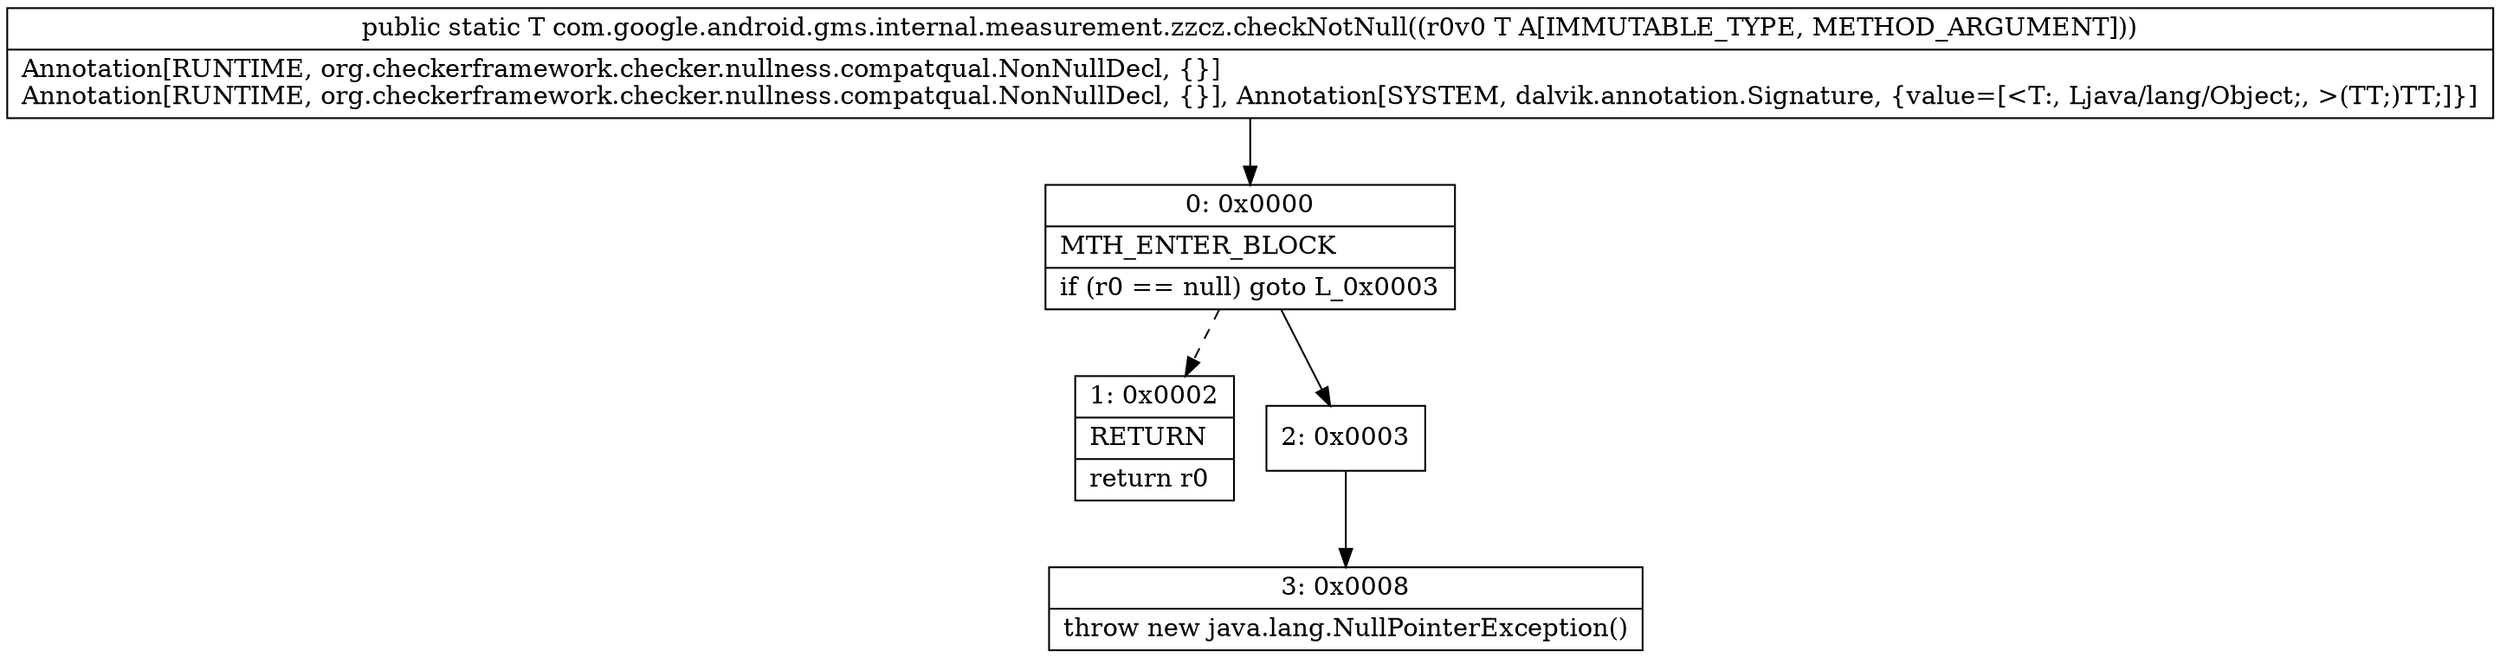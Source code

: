 digraph "CFG forcom.google.android.gms.internal.measurement.zzcz.checkNotNull(Ljava\/lang\/Object;)Ljava\/lang\/Object;" {
Node_0 [shape=record,label="{0\:\ 0x0000|MTH_ENTER_BLOCK\l|if (r0 == null) goto L_0x0003\l}"];
Node_1 [shape=record,label="{1\:\ 0x0002|RETURN\l|return r0\l}"];
Node_2 [shape=record,label="{2\:\ 0x0003}"];
Node_3 [shape=record,label="{3\:\ 0x0008|throw new java.lang.NullPointerException()\l}"];
MethodNode[shape=record,label="{public static T com.google.android.gms.internal.measurement.zzcz.checkNotNull((r0v0 T A[IMMUTABLE_TYPE, METHOD_ARGUMENT]))  | Annotation[RUNTIME, org.checkerframework.checker.nullness.compatqual.NonNullDecl, \{\}]\lAnnotation[RUNTIME, org.checkerframework.checker.nullness.compatqual.NonNullDecl, \{\}], Annotation[SYSTEM, dalvik.annotation.Signature, \{value=[\<T:, Ljava\/lang\/Object;, \>(TT;)TT;]\}]\l}"];
MethodNode -> Node_0;
Node_0 -> Node_1[style=dashed];
Node_0 -> Node_2;
Node_2 -> Node_3;
}

